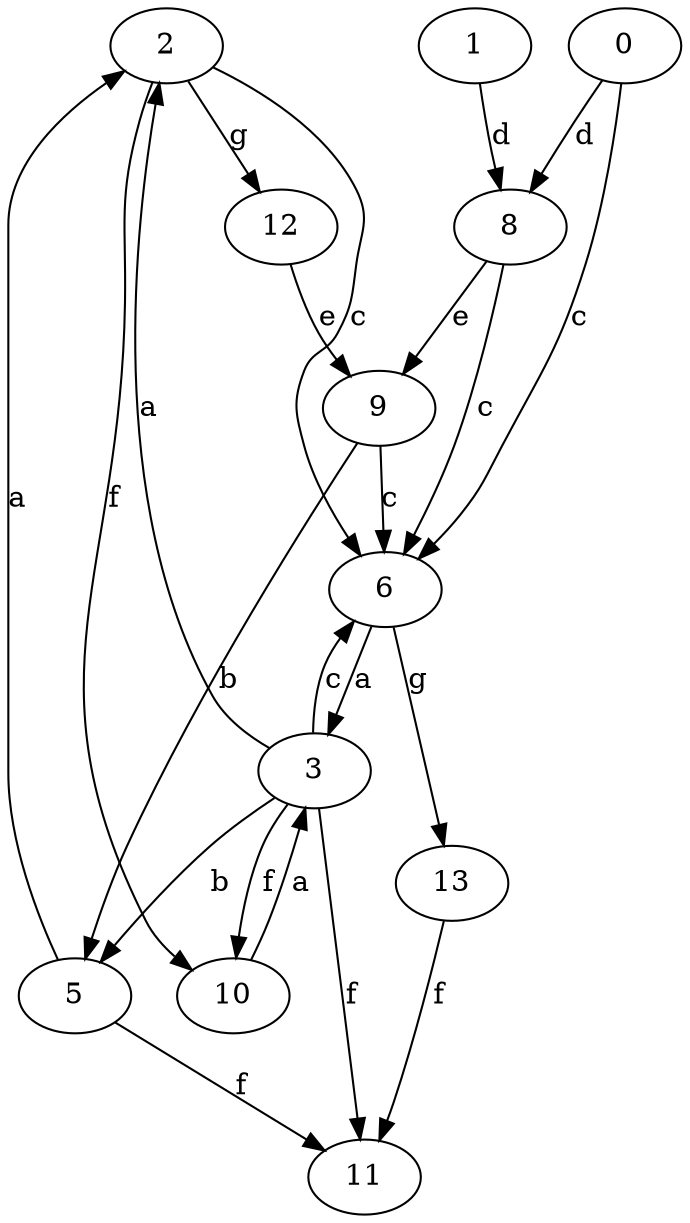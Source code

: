 strict digraph  {
2;
3;
5;
6;
8;
9;
0;
1;
10;
11;
12;
13;
2 -> 6  [label=c];
2 -> 10  [label=f];
2 -> 12  [label=g];
3 -> 2  [label=a];
3 -> 5  [label=b];
3 -> 6  [label=c];
3 -> 10  [label=f];
3 -> 11  [label=f];
5 -> 2  [label=a];
5 -> 11  [label=f];
6 -> 3  [label=a];
6 -> 13  [label=g];
8 -> 6  [label=c];
8 -> 9  [label=e];
9 -> 5  [label=b];
9 -> 6  [label=c];
0 -> 6  [label=c];
0 -> 8  [label=d];
1 -> 8  [label=d];
10 -> 3  [label=a];
12 -> 9  [label=e];
13 -> 11  [label=f];
}
